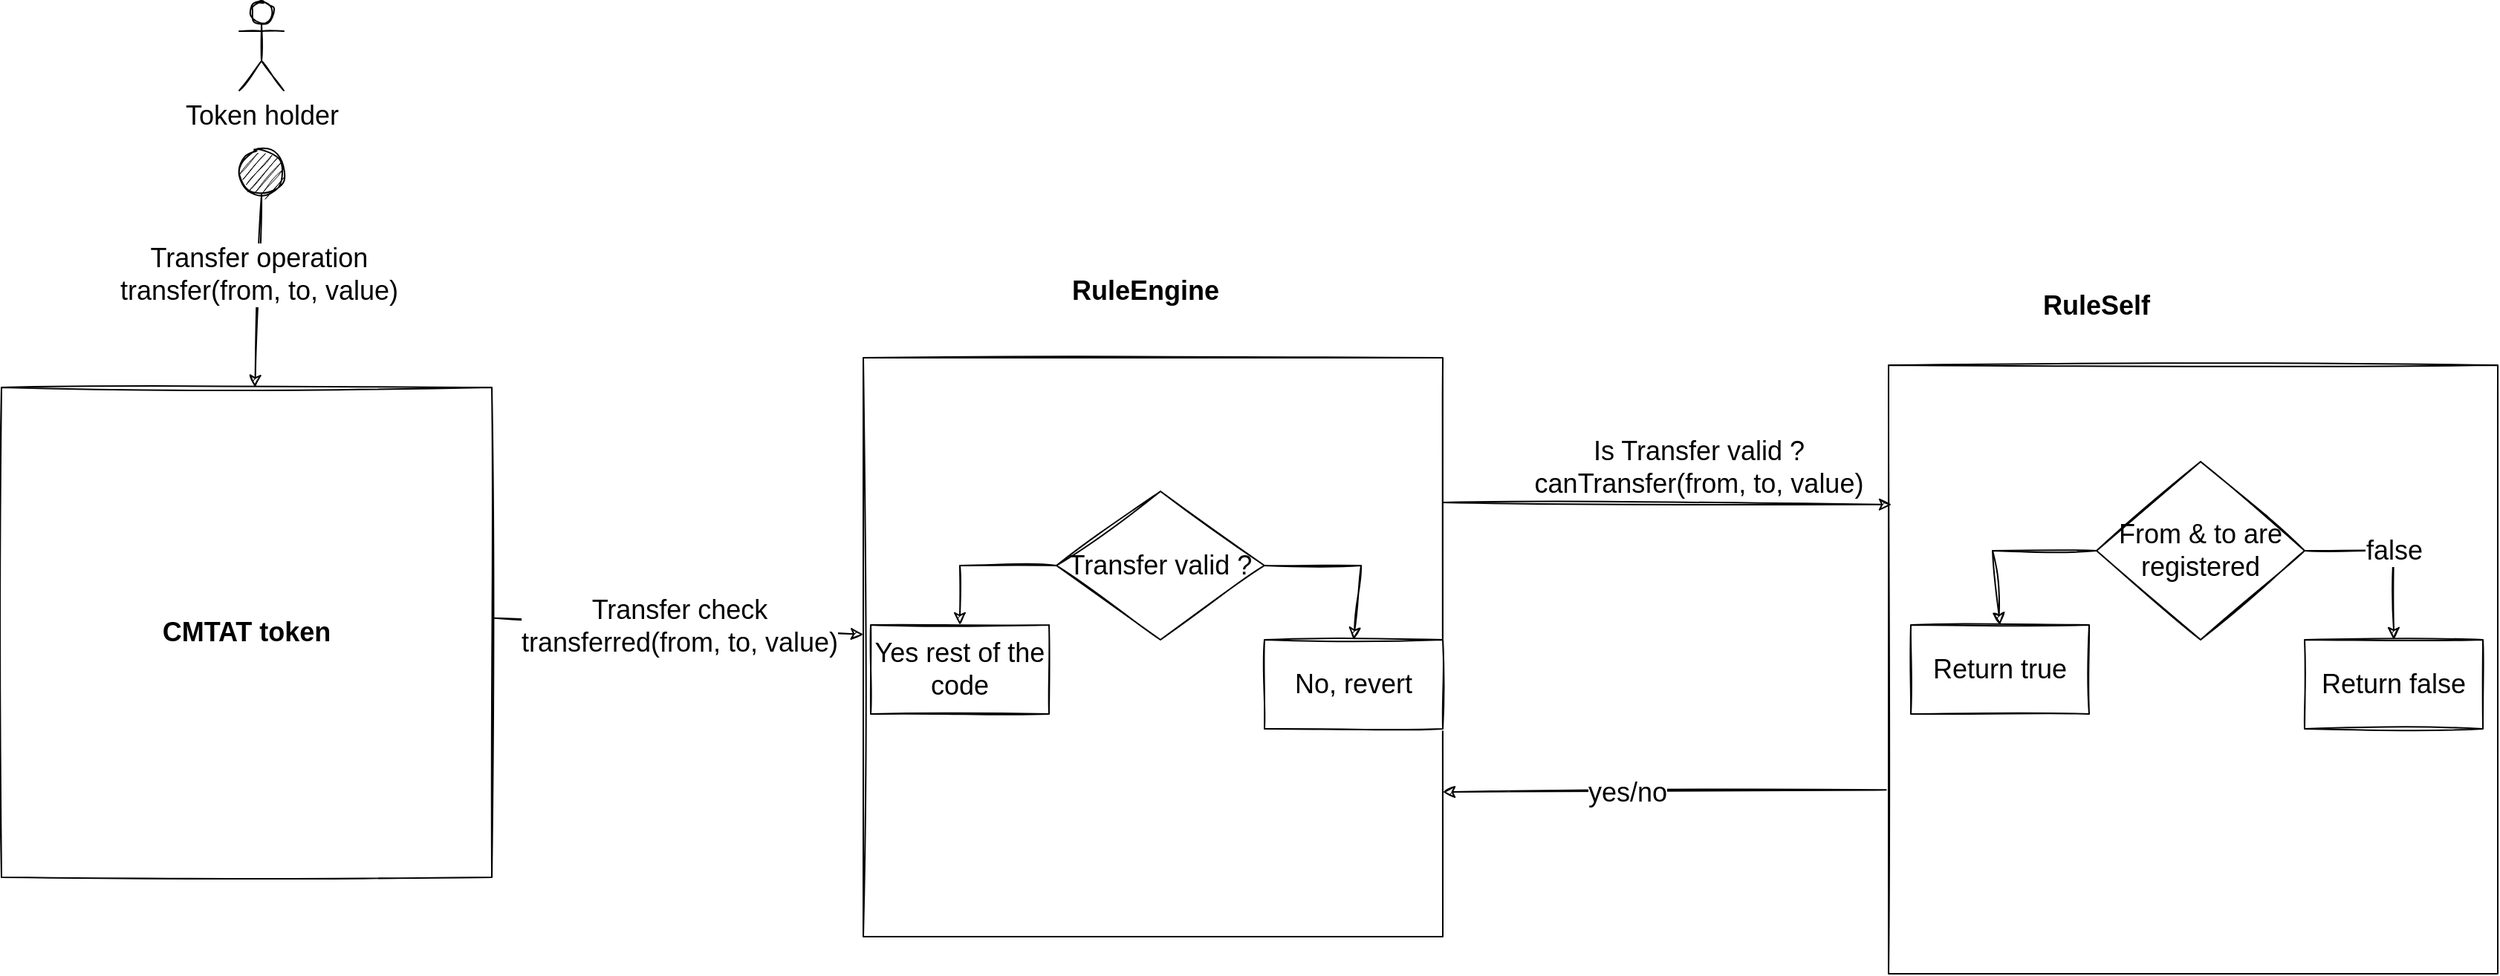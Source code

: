 <mxfile version="20.6.2" type="device" pages="2"><diagram id="NrbiVmjG5Vh_oOo8K96x" name="CMTAT"><mxGraphModel dx="1352" dy="961" grid="1" gridSize="10" guides="1" tooltips="1" connect="1" arrows="1" fold="1" page="1" pageScale="1" pageWidth="2336" pageHeight="1654" math="0" shadow="0"><root><mxCell id="0"/><mxCell id="1" parent="0"/><mxCell id="Z-LTQqOvEwAyMi4Fb3Us-1" value="&lt;b&gt;CMTAT token&lt;/b&gt;" style="whiteSpace=wrap;html=1;aspect=fixed;fontSize=18;sketch=1;" vertex="1" parent="1"><mxGeometry x="80" y="290" width="330" height="330" as="geometry"/></mxCell><mxCell id="Z-LTQqOvEwAyMi4Fb3Us-2" value="Token holder" style="shape=umlActor;verticalLabelPosition=bottom;verticalAlign=top;html=1;outlineConnect=0;fontSize=18;sketch=1;" vertex="1" parent="1"><mxGeometry x="240" y="30" width="30" height="60" as="geometry"/></mxCell><mxCell id="Z-LTQqOvEwAyMi4Fb3Us-3" value="" style="ellipse;fillColor=strokeColor;fontSize=18;sketch=1;" vertex="1" parent="1"><mxGeometry x="240" y="130" width="30" height="30" as="geometry"/></mxCell><mxCell id="Z-LTQqOvEwAyMi4Fb3Us-5" value="" style="endArrow=classic;html=1;rounded=0;exitX=0.5;exitY=1;exitDx=0;exitDy=0;fontSize=18;sketch=1;" edge="1" parent="1" source="Z-LTQqOvEwAyMi4Fb3Us-3" target="Z-LTQqOvEwAyMi4Fb3Us-1"><mxGeometry width="50" height="50" relative="1" as="geometry"><mxPoint x="350" y="250" as="sourcePoint"/><mxPoint x="400" y="200" as="targetPoint"/></mxGeometry></mxCell><mxCell id="Z-LTQqOvEwAyMi4Fb3Us-6" value="Transfer operation&lt;br&gt;transfer(from, to, value)" style="edgeLabel;html=1;align=center;verticalAlign=middle;resizable=0;points=[];fontSize=18;sketch=1;" vertex="1" connectable="0" parent="Z-LTQqOvEwAyMi4Fb3Us-5"><mxGeometry x="-0.171" relative="1" as="geometry"><mxPoint as="offset"/></mxGeometry></mxCell><mxCell id="Z-LTQqOvEwAyMi4Fb3Us-7" value="" style="whiteSpace=wrap;html=1;aspect=fixed;fontSize=18;sketch=1;" vertex="1" parent="1"><mxGeometry x="660" y="270" width="390" height="390" as="geometry"/></mxCell><mxCell id="Z-LTQqOvEwAyMi4Fb3Us-8" value="Transfer check&lt;br style=&quot;font-size: 18px;&quot;&gt;transferred(from, to, value)" style="endArrow=classic;html=1;rounded=0;exitX=1.005;exitY=0.471;exitDx=0;exitDy=0;exitPerimeter=0;fontSize=18;sketch=1;" edge="1" parent="1" source="Z-LTQqOvEwAyMi4Fb3Us-1" target="Z-LTQqOvEwAyMi4Fb3Us-7"><mxGeometry width="50" height="50" relative="1" as="geometry"><mxPoint x="420" y="290" as="sourcePoint"/><mxPoint x="470" y="240" as="targetPoint"/></mxGeometry></mxCell><mxCell id="Z-LTQqOvEwAyMi4Fb3Us-9" value="" style="whiteSpace=wrap;html=1;aspect=fixed;fontSize=18;sketch=1;" vertex="1" parent="1"><mxGeometry x="1350" y="275" width="410" height="410" as="geometry"/></mxCell><mxCell id="Z-LTQqOvEwAyMi4Fb3Us-10" value="" style="endArrow=classic;html=1;rounded=0;exitX=1;exitY=0.25;exitDx=0;exitDy=0;entryX=0.005;entryY=0.229;entryDx=0;entryDy=0;entryPerimeter=0;fontSize=18;sketch=1;" edge="1" parent="1" source="Z-LTQqOvEwAyMi4Fb3Us-7" target="Z-LTQqOvEwAyMi4Fb3Us-9"><mxGeometry width="50" height="50" relative="1" as="geometry"><mxPoint x="960" y="420" as="sourcePoint"/><mxPoint x="1010" y="370" as="targetPoint"/></mxGeometry></mxCell><mxCell id="Z-LTQqOvEwAyMi4Fb3Us-11" value="Is Transfer valid ?&lt;br style=&quot;font-size: 18px;&quot;&gt;canTransfer(from, to, value)" style="edgeLabel;html=1;align=center;verticalAlign=middle;resizable=0;points=[];fontSize=18;sketch=1;" vertex="1" connectable="0" parent="Z-LTQqOvEwAyMi4Fb3Us-10"><mxGeometry x="0.533" y="3" relative="1" as="geometry"><mxPoint x="-60" y="-22" as="offset"/></mxGeometry></mxCell><mxCell id="Z-LTQqOvEwAyMi4Fb3Us-12" value="" style="endArrow=classic;html=1;rounded=0;exitX=-0.004;exitY=0.698;exitDx=0;exitDy=0;entryX=1;entryY=0.75;entryDx=0;entryDy=0;exitPerimeter=0;fontSize=18;sketch=1;" edge="1" parent="1" source="Z-LTQqOvEwAyMi4Fb3Us-9" target="Z-LTQqOvEwAyMi4Fb3Us-7"><mxGeometry width="50" height="50" relative="1" as="geometry"><mxPoint x="960" y="510" as="sourcePoint"/><mxPoint x="900" y="540" as="targetPoint"/></mxGeometry></mxCell><mxCell id="Z-LTQqOvEwAyMi4Fb3Us-13" value="yes/no" style="edgeLabel;html=1;align=center;verticalAlign=middle;resizable=0;points=[];fontSize=18;sketch=1;" vertex="1" connectable="0" parent="Z-LTQqOvEwAyMi4Fb3Us-12"><mxGeometry x="0.172" y="1" relative="1" as="geometry"><mxPoint as="offset"/></mxGeometry></mxCell><mxCell id="Z-LTQqOvEwAyMi4Fb3Us-14" value="Transfer valid ?" style="rhombus;whiteSpace=wrap;html=1;fontSize=18;sketch=1;" vertex="1" parent="1"><mxGeometry x="790" y="360" width="140" height="100" as="geometry"/></mxCell><mxCell id="Z-LTQqOvEwAyMi4Fb3Us-15" value="RuleEngine" style="text;html=1;strokeColor=none;fillColor=none;align=center;verticalAlign=middle;whiteSpace=wrap;rounded=0;fontSize=18;fontStyle=1;sketch=1;" vertex="1" parent="1"><mxGeometry x="820" y="210" width="60" height="30" as="geometry"/></mxCell><mxCell id="Z-LTQqOvEwAyMi4Fb3Us-17" value="No, revert" style="rounded=0;whiteSpace=wrap;html=1;fontSize=18;sketch=1;" vertex="1" parent="1"><mxGeometry x="930" y="460" width="120" height="60" as="geometry"/></mxCell><mxCell id="Z-LTQqOvEwAyMi4Fb3Us-20" value="Yes rest of the code" style="rounded=0;whiteSpace=wrap;html=1;fontSize=18;sketch=1;" vertex="1" parent="1"><mxGeometry x="665" y="450" width="120" height="60" as="geometry"/></mxCell><mxCell id="Z-LTQqOvEwAyMi4Fb3Us-22" value="" style="endArrow=classic;html=1;rounded=0;exitX=0;exitY=0.5;exitDx=0;exitDy=0;entryX=0.5;entryY=0;entryDx=0;entryDy=0;fontSize=18;sketch=1;" edge="1" parent="1" source="Z-LTQqOvEwAyMi4Fb3Us-14" target="Z-LTQqOvEwAyMi4Fb3Us-20"><mxGeometry width="50" height="50" relative="1" as="geometry"><mxPoint x="645" y="450" as="sourcePoint"/><mxPoint x="695" y="400" as="targetPoint"/><Array as="points"><mxPoint x="725" y="410"/></Array></mxGeometry></mxCell><mxCell id="DAinGwK-m_IyotfnfEH0-1" value="" style="endArrow=classic;html=1;rounded=0;exitX=1;exitY=0.5;exitDx=0;exitDy=0;entryX=0.5;entryY=0;entryDx=0;entryDy=0;fontSize=18;sketch=1;" edge="1" parent="1" source="Z-LTQqOvEwAyMi4Fb3Us-14" target="Z-LTQqOvEwAyMi4Fb3Us-17"><mxGeometry width="50" height="50" relative="1" as="geometry"><mxPoint x="995" y="430" as="sourcePoint"/><mxPoint x="1045" y="380" as="targetPoint"/><Array as="points"><mxPoint x="995" y="410"/></Array></mxGeometry></mxCell><mxCell id="DAinGwK-m_IyotfnfEH0-4" value="From &amp;amp; to are registered" style="rhombus;whiteSpace=wrap;html=1;fontSize=18;sketch=1;" vertex="1" parent="1"><mxGeometry x="1490" y="340" width="140" height="120" as="geometry"/></mxCell><mxCell id="DAinGwK-m_IyotfnfEH0-5" value="Return false" style="rounded=0;whiteSpace=wrap;html=1;fontSize=18;sketch=1;" vertex="1" parent="1"><mxGeometry x="1630" y="460" width="120" height="60" as="geometry"/></mxCell><mxCell id="DAinGwK-m_IyotfnfEH0-6" value="Return true" style="rounded=0;whiteSpace=wrap;html=1;fontSize=18;sketch=1;" vertex="1" parent="1"><mxGeometry x="1365" y="450" width="120" height="60" as="geometry"/></mxCell><mxCell id="DAinGwK-m_IyotfnfEH0-8" value="false" style="endArrow=classic;html=1;rounded=0;exitX=1;exitY=0.5;exitDx=0;exitDy=0;entryX=0.5;entryY=0;entryDx=0;entryDy=0;fontSize=18;sketch=1;" edge="1" parent="1" source="DAinGwK-m_IyotfnfEH0-4" target="DAinGwK-m_IyotfnfEH0-5"><mxGeometry width="50" height="50" relative="1" as="geometry"><mxPoint x="1625" y="410" as="sourcePoint"/><mxPoint x="1740" y="380" as="targetPoint"/><Array as="points"><mxPoint x="1690" y="400"/></Array></mxGeometry></mxCell><mxCell id="DAinGwK-m_IyotfnfEH0-9" value="RuleSelf" style="text;html=1;strokeColor=none;fillColor=none;align=center;verticalAlign=middle;whiteSpace=wrap;rounded=0;fontSize=18;fontStyle=1;sketch=1;" vertex="1" parent="1"><mxGeometry x="1460" y="220" width="60" height="30" as="geometry"/></mxCell><mxCell id="DAinGwK-m_IyotfnfEH0-10" value="" style="endArrow=classic;html=1;rounded=0;sketch=1;hachureGap=4;jiggle=2;fontFamily=Architects Daughter;fontSource=https%3A%2F%2Ffonts.googleapis.com%2Fcss%3Ffamily%3DArchitects%2BDaughter;fontSize=16;entryX=0.5;entryY=0;entryDx=0;entryDy=0;exitX=0;exitY=0.5;exitDx=0;exitDy=0;" edge="1" parent="1" source="DAinGwK-m_IyotfnfEH0-4" target="DAinGwK-m_IyotfnfEH0-6"><mxGeometry width="50" height="50" relative="1" as="geometry"><mxPoint x="1485" y="410" as="sourcePoint"/><mxPoint x="1420" y="390" as="targetPoint"/><Array as="points"><mxPoint x="1420" y="400"/></Array></mxGeometry></mxCell></root></mxGraphModel></diagram><diagram id="zU4jp-aJuXpuWi8UjUOM" name="ruleSelf"><mxGraphModel dx="1352" dy="2615" grid="1" gridSize="10" guides="1" tooltips="1" connect="1" arrows="1" fold="1" page="1" pageScale="1" pageWidth="2336" pageHeight="1654" math="0" shadow="0"><root><mxCell id="0"/><mxCell id="1" parent="0"/><mxCell id="6vqMLhCWL4NoNaJZyuTb-1" value="" style="whiteSpace=wrap;html=1;aspect=fixed;fontSize=18;sketch=1;" vertex="1" parent="1"><mxGeometry x="1735" y="-15" width="515" height="515" as="geometry"/></mxCell><mxCell id="6vqMLhCWL4NoNaJZyuTb-2" value="User&lt;br&gt;(Future Token holder)" style="shape=umlActor;verticalLabelPosition=bottom;verticalAlign=top;html=1;outlineConnect=0;sketch=1;hachureGap=4;jiggle=2;fontFamily=Architects Daughter;fontSource=https%3A%2F%2Ffonts.googleapis.com%2Fcss%3Ffamily%3DArchitects%2BDaughter;fontSize=20;" vertex="1" parent="1"><mxGeometry x="768" y="210" width="30" height="60" as="geometry"/></mxCell><mxCell id="6vqMLhCWL4NoNaJZyuTb-3" value="1. visit" style="endArrow=classic;html=1;rounded=0;sketch=1;hachureGap=4;jiggle=2;fontFamily=Architects Daughter;fontSource=https%3A%2F%2Ffonts.googleapis.com%2Fcss%3Ffamily%3DArchitects%2BDaughter;fontSize=16;entryX=0;entryY=0;entryDx=0;entryDy=50;entryPerimeter=0;" edge="1" parent="1" source="6vqMLhCWL4NoNaJZyuTb-2" target="6vqMLhCWL4NoNaJZyuTb-27"><mxGeometry width="50" height="50" relative="1" as="geometry"><mxPoint x="718" y="100" as="sourcePoint"/><mxPoint x="888" y="75" as="targetPoint"/></mxGeometry></mxCell><mxCell id="6vqMLhCWL4NoNaJZyuTb-5" value="" style="endArrow=classic;html=1;rounded=0;sketch=1;hachureGap=4;jiggle=2;fontFamily=Architects Daughter;fontSource=https%3A%2F%2Ffonts.googleapis.com%2Fcss%3Ffamily%3DArchitects%2BDaughter;fontSize=16;exitX=1;exitY=0.5;exitDx=0;exitDy=0;exitPerimeter=0;" edge="1" parent="1" source="6vqMLhCWL4NoNaJZyuTb-26" target="6vqMLhCWL4NoNaJZyuTb-6"><mxGeometry width="50" height="50" relative="1" as="geometry"><mxPoint x="1060" y="477.238" as="sourcePoint"/><mxPoint x="1438.974" y="264.291" as="targetPoint"/></mxGeometry></mxCell><mxCell id="6vqMLhCWL4NoNaJZyuTb-19" value="generate and send proof" style="edgeLabel;html=1;align=center;verticalAlign=middle;resizable=0;points=[];fontSize=20;fontFamily=Architects Daughter;" vertex="1" connectable="0" parent="6vqMLhCWL4NoNaJZyuTb-5"><mxGeometry x="-0.311" y="5" relative="1" as="geometry"><mxPoint x="118" y="45" as="offset"/></mxGeometry></mxCell><mxCell id="6vqMLhCWL4NoNaJZyuTb-6" value="Self relayer" style="ellipse;whiteSpace=wrap;html=1;aspect=fixed;sketch=1;hachureGap=4;jiggle=2;fontFamily=Architects Daughter;fontSource=https%3A%2F%2Ffonts.googleapis.com%2Fcss%3Ffamily%3DArchitects%2BDaughter;fontSize=20;" vertex="1" parent="1"><mxGeometry x="1260" y="160" width="140" height="140" as="geometry"/></mxCell><mxCell id="6vqMLhCWL4NoNaJZyuTb-8" value="" style="endArrow=none;dashed=1;html=1;dashPattern=1 3;strokeWidth=2;rounded=0;sketch=1;hachureGap=4;jiggle=2;fontFamily=Architects Daughter;fontSource=https%3A%2F%2Ffonts.googleapis.com%2Fcss%3Ffamily%3DArchitects%2BDaughter;fontSize=16;" edge="1" parent="1"><mxGeometry width="50" height="50" relative="1" as="geometry"><mxPoint x="1530" y="610" as="sourcePoint"/><mxPoint x="1530" y="30" as="targetPoint"/></mxGeometry></mxCell><mxCell id="6vqMLhCWL4NoNaJZyuTb-9" value="Blockchain" style="text;html=1;strokeColor=none;fillColor=none;align=center;verticalAlign=middle;whiteSpace=wrap;rounded=0;sketch=1;hachureGap=4;jiggle=2;fontFamily=Architects Daughter;fontSource=https%3A%2F%2Ffonts.googleapis.com%2Fcss%3Ffamily%3DArchitects%2BDaughter;fontSize=20;" vertex="1" parent="1"><mxGeometry x="1500" y="-10" width="60" height="30" as="geometry"/></mxCell><mxCell id="6vqMLhCWL4NoNaJZyuTb-10" value="" style="endArrow=classic;html=1;rounded=0;sketch=1;hachureGap=4;jiggle=2;fontFamily=Architects Daughter;fontSource=https%3A%2F%2Ffonts.googleapis.com%2Fcss%3Ffamily%3DArchitects%2BDaughter;fontSize=16;entryX=0;entryY=0.5;entryDx=0;entryDy=0;" edge="1" parent="1" source="6vqMLhCWL4NoNaJZyuTb-6" target="6vqMLhCWL4NoNaJZyuTb-1"><mxGeometry width="50" height="50" relative="1" as="geometry"><mxPoint x="1600" y="270" as="sourcePoint"/><mxPoint x="1720" y="310" as="targetPoint"/></mxGeometry></mxCell><mxCell id="6vqMLhCWL4NoNaJZyuTb-11" value="RuleSelf" style="text;html=1;strokeColor=none;fillColor=none;align=center;verticalAlign=middle;whiteSpace=wrap;rounded=0;sketch=1;hachureGap=4;jiggle=2;fontFamily=Architects Daughter;fontSource=https%3A%2F%2Ffonts.googleapis.com%2Fcss%3Ffamily%3DArchitects%2BDaughter;fontSize=20;" vertex="1" parent="1"><mxGeometry x="1962.5" y="-60" width="60" height="30" as="geometry"/></mxCell><mxCell id="6vqMLhCWL4NoNaJZyuTb-12" value="Proof valid ?&lt;br&gt;Other conditions are met (e.g the user is not already registered)" style="rhombus;whiteSpace=wrap;html=1;sketch=1;hachureGap=4;jiggle=2;fontFamily=Architects Daughter;fontSource=https%3A%2F%2Ffonts.googleapis.com%2Fcss%3Ffamily%3DArchitects%2BDaughter;fontSize=20;" vertex="1" parent="1"><mxGeometry x="1850" y="115" width="270" height="240" as="geometry"/></mxCell><mxCell id="6vqMLhCWL4NoNaJZyuTb-13" value="" style="endArrow=classic;html=1;rounded=0;sketch=1;hachureGap=4;jiggle=2;fontFamily=Architects Daughter;fontSource=https%3A%2F%2Ffonts.googleapis.com%2Fcss%3Ffamily%3DArchitects%2BDaughter;fontSize=16;exitX=1;exitY=0.5;exitDx=0;exitDy=0;" edge="1" parent="1" source="6vqMLhCWL4NoNaJZyuTb-12" target="6vqMLhCWL4NoNaJZyuTb-14"><mxGeometry width="50" height="50" relative="1" as="geometry"><mxPoint x="2160" y="-155" as="sourcePoint"/><mxPoint x="2080" y="335" as="targetPoint"/><Array as="points"><mxPoint x="2175" y="235"/></Array></mxGeometry></mxCell><mxCell id="6vqMLhCWL4NoNaJZyuTb-18" value="false" style="edgeLabel;html=1;align=center;verticalAlign=middle;resizable=0;points=[];fontSize=20;fontFamily=Architects Daughter;" vertex="1" connectable="0" parent="6vqMLhCWL4NoNaJZyuTb-13"><mxGeometry x="0.082" y="1" relative="1" as="geometry"><mxPoint as="offset"/></mxGeometry></mxCell><mxCell id="6vqMLhCWL4NoNaJZyuTb-14" value="Revert" style="rounded=1;whiteSpace=wrap;html=1;sketch=1;hachureGap=4;jiggle=2;fontFamily=Architects Daughter;fontSource=https%3A%2F%2Ffonts.googleapis.com%2Fcss%3Ffamily%3DArchitects%2BDaughter;fontSize=20;" vertex="1" parent="1"><mxGeometry x="2100" y="335" width="150" height="60" as="geometry"/></mxCell><mxCell id="6vqMLhCWL4NoNaJZyuTb-15" value="User addess is registered" style="rounded=1;whiteSpace=wrap;html=1;sketch=1;hachureGap=4;jiggle=2;fontFamily=Architects Daughter;fontSource=https%3A%2F%2Ffonts.googleapis.com%2Fcss%3Ffamily%3DArchitects%2BDaughter;fontSize=20;" vertex="1" parent="1"><mxGeometry x="1750" y="335" width="150" height="60" as="geometry"/></mxCell><mxCell id="6vqMLhCWL4NoNaJZyuTb-16" value="" style="endArrow=classic;html=1;rounded=0;sketch=1;hachureGap=4;jiggle=2;fontFamily=Architects Daughter;fontSource=https%3A%2F%2Ffonts.googleapis.com%2Fcss%3Ffamily%3DArchitects%2BDaughter;fontSize=16;exitX=0;exitY=0.5;exitDx=0;exitDy=0;entryX=0.5;entryY=0;entryDx=0;entryDy=0;" edge="1" parent="1" source="6vqMLhCWL4NoNaJZyuTb-12" target="6vqMLhCWL4NoNaJZyuTb-15"><mxGeometry width="50" height="50" relative="1" as="geometry"><mxPoint x="1760" y="185" as="sourcePoint"/><mxPoint x="1810" y="135" as="targetPoint"/><Array as="points"><mxPoint x="1830" y="235"/></Array></mxGeometry></mxCell><mxCell id="6vqMLhCWL4NoNaJZyuTb-17" value="true" style="edgeLabel;html=1;align=center;verticalAlign=middle;resizable=0;points=[];fontSize=20;fontFamily=Architects Daughter;" vertex="1" connectable="0" parent="6vqMLhCWL4NoNaJZyuTb-16"><mxGeometry x="0.063" y="4" relative="1" as="geometry"><mxPoint as="offset"/></mxGeometry></mxCell><mxCell id="6vqMLhCWL4NoNaJZyuTb-20" value="" style="endArrow=classic;html=1;rounded=0;sketch=1;hachureGap=4;jiggle=2;fontFamily=Architects Daughter;fontSource=https%3A%2F%2Ffonts.googleapis.com%2Fcss%3Ffamily%3DArchitects%2BDaughter;fontSize=16;exitX=0;exitY=0;exitDx=0;exitDy=120;exitPerimeter=0;" edge="1" parent="1" source="6vqMLhCWL4NoNaJZyuTb-27" target="6vqMLhCWL4NoNaJZyuTb-2"><mxGeometry width="50" height="50" relative="1" as="geometry"><mxPoint x="885.54" y="188.16" as="sourcePoint"/><mxPoint x="798" y="140" as="targetPoint"/></mxGeometry></mxCell><mxCell id="6vqMLhCWL4NoNaJZyuTb-21" value="2. QR code" style="edgeLabel;html=1;align=center;verticalAlign=middle;resizable=0;points=[];fontSize=20;fontFamily=Architects Daughter;" vertex="1" connectable="0" parent="6vqMLhCWL4NoNaJZyuTb-20"><mxGeometry x="-0.378" y="2" relative="1" as="geometry"><mxPoint as="offset"/></mxGeometry></mxCell><mxCell id="6vqMLhCWL4NoNaJZyuTb-23" value="" style="endArrow=classic;html=1;rounded=0;sketch=1;hachureGap=4;jiggle=2;fontFamily=Architects Daughter;fontSource=https%3A%2F%2Ffonts.googleapis.com%2Fcss%3Ffamily%3DArchitects%2BDaughter;fontSize=16;entryX=0;entryY=0.5;entryDx=0;entryDy=0;entryPerimeter=0;exitX=0.5;exitY=0.5;exitDx=0;exitDy=0;exitPerimeter=0;" edge="1" parent="1" source="6vqMLhCWL4NoNaJZyuTb-2" target="6vqMLhCWL4NoNaJZyuTb-26"><mxGeometry width="50" height="50" relative="1" as="geometry"><mxPoint x="658" y="150" as="sourcePoint"/><mxPoint x="918" y="570" as="targetPoint"/></mxGeometry></mxCell><mxCell id="6vqMLhCWL4NoNaJZyuTb-24" value="3. Scan QR code&lt;br&gt;&amp;nbsp;&amp;amp; Approve selective disclosure" style="edgeLabel;html=1;align=center;verticalAlign=middle;resizable=0;points=[];fontSize=20;fontFamily=Architects Daughter;" vertex="1" connectable="0" parent="6vqMLhCWL4NoNaJZyuTb-23"><mxGeometry x="0.496" y="-1" relative="1" as="geometry"><mxPoint x="-120" y="-66" as="offset"/></mxGeometry></mxCell><mxCell id="6vqMLhCWL4NoNaJZyuTb-26" value="Self Mobile APP" style="shape=cylinder3;whiteSpace=wrap;html=1;boundedLbl=1;backgroundOutline=1;size=15;sketch=1;hachureGap=4;jiggle=2;fontFamily=Architects Daughter;fontSource=https%3A%2F%2Ffonts.googleapis.com%2Fcss%3Ffamily%3DArchitects%2BDaughter;fontSize=20;" vertex="1" parent="1"><mxGeometry x="978" y="410" width="170" height="170" as="geometry"/></mxCell><mxCell id="6vqMLhCWL4NoNaJZyuTb-27" value="Application website" style="shape=cylinder3;whiteSpace=wrap;html=1;boundedLbl=1;backgroundOutline=1;size=15;sketch=1;hachureGap=4;jiggle=2;fontFamily=Architects Daughter;fontSource=https%3A%2F%2Ffonts.googleapis.com%2Fcss%3Ffamily%3DArchitects%2BDaughter;fontSize=20;" vertex="1" parent="1"><mxGeometry x="998" width="170" height="170" as="geometry"/></mxCell></root></mxGraphModel></diagram></mxfile>